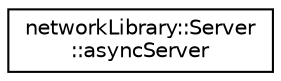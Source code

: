 digraph "Graphical Class Hierarchy"
{
 // LATEX_PDF_SIZE
  edge [fontname="Helvetica",fontsize="10",labelfontname="Helvetica",labelfontsize="10"];
  node [fontname="Helvetica",fontsize="10",shape=record];
  rankdir="LR";
  Node0 [label="networkLibrary::Server\l::asyncServer",height=0.2,width=0.4,color="black", fillcolor="white", style="filled",URL="$classnetworkLibrary_1_1Server_1_1asyncServer.html",tooltip="Asynchronous server class for handling chat sessions and sending message."];
}
